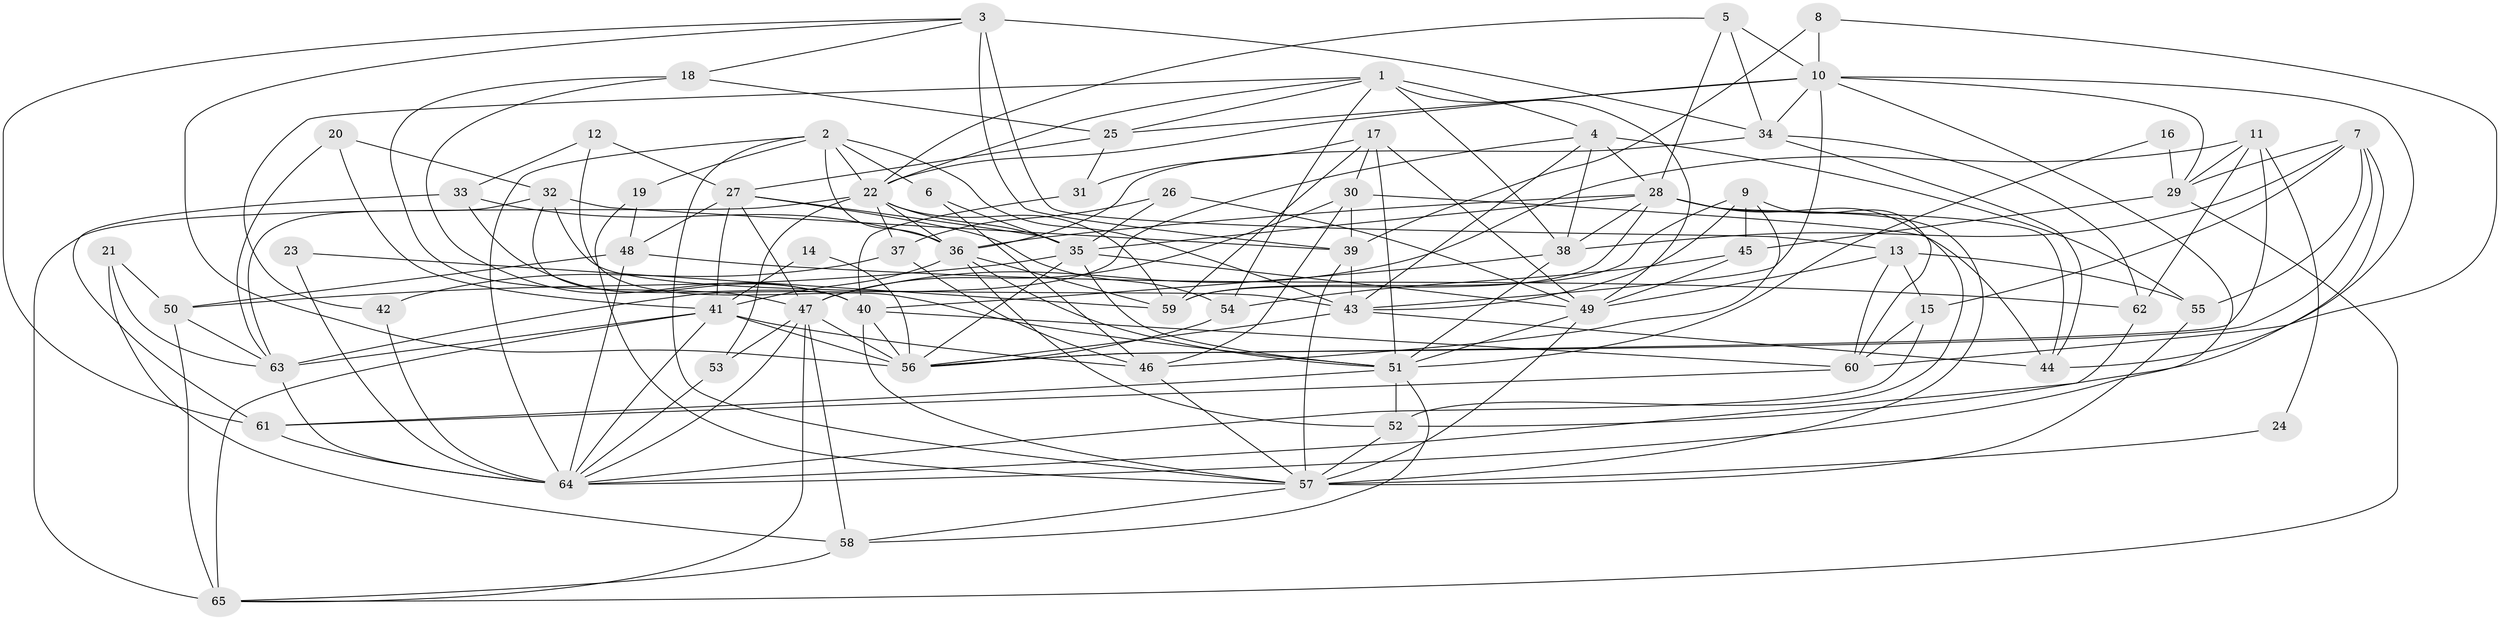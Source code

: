 // original degree distribution, {2: 0.11627906976744186, 6: 0.11627906976744186, 4: 0.2713178294573643, 3: 0.29457364341085274, 7: 0.046511627906976744, 5: 0.15503875968992248}
// Generated by graph-tools (version 1.1) at 2025/50/03/09/25 03:50:06]
// undirected, 65 vertices, 182 edges
graph export_dot {
graph [start="1"]
  node [color=gray90,style=filled];
  1;
  2;
  3;
  4;
  5;
  6;
  7;
  8;
  9;
  10;
  11;
  12;
  13;
  14;
  15;
  16;
  17;
  18;
  19;
  20;
  21;
  22;
  23;
  24;
  25;
  26;
  27;
  28;
  29;
  30;
  31;
  32;
  33;
  34;
  35;
  36;
  37;
  38;
  39;
  40;
  41;
  42;
  43;
  44;
  45;
  46;
  47;
  48;
  49;
  50;
  51;
  52;
  53;
  54;
  55;
  56;
  57;
  58;
  59;
  60;
  61;
  62;
  63;
  64;
  65;
  1 -- 4 [weight=1.0];
  1 -- 22 [weight=1.0];
  1 -- 25 [weight=1.0];
  1 -- 38 [weight=2.0];
  1 -- 42 [weight=1.0];
  1 -- 49 [weight=1.0];
  1 -- 54 [weight=1.0];
  2 -- 6 [weight=1.0];
  2 -- 19 [weight=1.0];
  2 -- 22 [weight=1.0];
  2 -- 36 [weight=1.0];
  2 -- 43 [weight=1.0];
  2 -- 57 [weight=1.0];
  2 -- 64 [weight=1.0];
  3 -- 13 [weight=1.0];
  3 -- 18 [weight=1.0];
  3 -- 34 [weight=1.0];
  3 -- 39 [weight=1.0];
  3 -- 56 [weight=1.0];
  3 -- 61 [weight=1.0];
  4 -- 28 [weight=1.0];
  4 -- 38 [weight=1.0];
  4 -- 43 [weight=1.0];
  4 -- 55 [weight=1.0];
  4 -- 63 [weight=1.0];
  5 -- 10 [weight=1.0];
  5 -- 22 [weight=1.0];
  5 -- 28 [weight=1.0];
  5 -- 34 [weight=1.0];
  6 -- 35 [weight=1.0];
  6 -- 46 [weight=1.0];
  7 -- 15 [weight=1.0];
  7 -- 29 [weight=1.0];
  7 -- 38 [weight=1.0];
  7 -- 52 [weight=1.0];
  7 -- 55 [weight=1.0];
  7 -- 56 [weight=1.0];
  8 -- 10 [weight=1.0];
  8 -- 39 [weight=1.0];
  8 -- 60 [weight=1.0];
  9 -- 43 [weight=1.0];
  9 -- 45 [weight=1.0];
  9 -- 46 [weight=1.0];
  9 -- 59 [weight=1.0];
  9 -- 60 [weight=1.0];
  10 -- 22 [weight=1.0];
  10 -- 25 [weight=1.0];
  10 -- 29 [weight=1.0];
  10 -- 34 [weight=1.0];
  10 -- 43 [weight=1.0];
  10 -- 44 [weight=1.0];
  10 -- 64 [weight=1.0];
  11 -- 24 [weight=1.0];
  11 -- 29 [weight=1.0];
  11 -- 47 [weight=1.0];
  11 -- 56 [weight=1.0];
  11 -- 62 [weight=1.0];
  12 -- 27 [weight=1.0];
  12 -- 33 [weight=1.0];
  12 -- 51 [weight=1.0];
  13 -- 15 [weight=1.0];
  13 -- 49 [weight=1.0];
  13 -- 55 [weight=1.0];
  13 -- 60 [weight=1.0];
  14 -- 41 [weight=1.0];
  14 -- 56 [weight=1.0];
  15 -- 60 [weight=1.0];
  15 -- 64 [weight=1.0];
  16 -- 29 [weight=1.0];
  16 -- 51 [weight=1.0];
  17 -- 30 [weight=1.0];
  17 -- 31 [weight=1.0];
  17 -- 49 [weight=1.0];
  17 -- 51 [weight=2.0];
  17 -- 59 [weight=1.0];
  18 -- 25 [weight=1.0];
  18 -- 40 [weight=1.0];
  18 -- 47 [weight=1.0];
  19 -- 48 [weight=1.0];
  19 -- 57 [weight=1.0];
  20 -- 32 [weight=1.0];
  20 -- 41 [weight=1.0];
  20 -- 63 [weight=1.0];
  21 -- 50 [weight=1.0];
  21 -- 58 [weight=1.0];
  21 -- 63 [weight=1.0];
  22 -- 35 [weight=1.0];
  22 -- 36 [weight=1.0];
  22 -- 37 [weight=1.0];
  22 -- 53 [weight=1.0];
  22 -- 59 [weight=1.0];
  22 -- 65 [weight=2.0];
  23 -- 59 [weight=1.0];
  23 -- 64 [weight=1.0];
  24 -- 57 [weight=1.0];
  25 -- 27 [weight=1.0];
  25 -- 31 [weight=1.0];
  26 -- 35 [weight=1.0];
  26 -- 37 [weight=1.0];
  26 -- 49 [weight=1.0];
  27 -- 35 [weight=1.0];
  27 -- 41 [weight=1.0];
  27 -- 47 [weight=1.0];
  27 -- 48 [weight=1.0];
  27 -- 54 [weight=1.0];
  28 -- 35 [weight=1.0];
  28 -- 36 [weight=1.0];
  28 -- 38 [weight=1.0];
  28 -- 44 [weight=1.0];
  28 -- 52 [weight=1.0];
  28 -- 57 [weight=1.0];
  28 -- 59 [weight=1.0];
  29 -- 45 [weight=1.0];
  29 -- 65 [weight=1.0];
  30 -- 39 [weight=1.0];
  30 -- 44 [weight=1.0];
  30 -- 46 [weight=1.0];
  30 -- 47 [weight=1.0];
  31 -- 40 [weight=1.0];
  32 -- 39 [weight=1.0];
  32 -- 40 [weight=1.0];
  32 -- 43 [weight=1.0];
  32 -- 63 [weight=1.0];
  33 -- 36 [weight=1.0];
  33 -- 40 [weight=1.0];
  33 -- 61 [weight=1.0];
  34 -- 36 [weight=1.0];
  34 -- 44 [weight=1.0];
  34 -- 62 [weight=1.0];
  35 -- 49 [weight=1.0];
  35 -- 50 [weight=1.0];
  35 -- 51 [weight=1.0];
  35 -- 56 [weight=1.0];
  36 -- 41 [weight=1.0];
  36 -- 51 [weight=1.0];
  36 -- 52 [weight=1.0];
  36 -- 59 [weight=1.0];
  37 -- 42 [weight=1.0];
  37 -- 46 [weight=1.0];
  38 -- 40 [weight=1.0];
  38 -- 51 [weight=1.0];
  39 -- 43 [weight=1.0];
  39 -- 57 [weight=1.0];
  40 -- 56 [weight=1.0];
  40 -- 57 [weight=1.0];
  40 -- 60 [weight=1.0];
  41 -- 46 [weight=1.0];
  41 -- 56 [weight=1.0];
  41 -- 63 [weight=1.0];
  41 -- 64 [weight=1.0];
  41 -- 65 [weight=1.0];
  42 -- 64 [weight=1.0];
  43 -- 44 [weight=1.0];
  43 -- 56 [weight=1.0];
  45 -- 49 [weight=1.0];
  45 -- 54 [weight=1.0];
  46 -- 57 [weight=1.0];
  47 -- 53 [weight=1.0];
  47 -- 56 [weight=1.0];
  47 -- 58 [weight=1.0];
  47 -- 64 [weight=1.0];
  47 -- 65 [weight=1.0];
  48 -- 50 [weight=1.0];
  48 -- 62 [weight=1.0];
  48 -- 64 [weight=1.0];
  49 -- 51 [weight=1.0];
  49 -- 57 [weight=1.0];
  50 -- 63 [weight=1.0];
  50 -- 65 [weight=1.0];
  51 -- 52 [weight=1.0];
  51 -- 58 [weight=1.0];
  51 -- 61 [weight=1.0];
  52 -- 57 [weight=1.0];
  53 -- 64 [weight=1.0];
  54 -- 56 [weight=1.0];
  55 -- 57 [weight=1.0];
  57 -- 58 [weight=1.0];
  58 -- 65 [weight=1.0];
  60 -- 61 [weight=1.0];
  61 -- 64 [weight=1.0];
  62 -- 64 [weight=1.0];
  63 -- 64 [weight=1.0];
}

